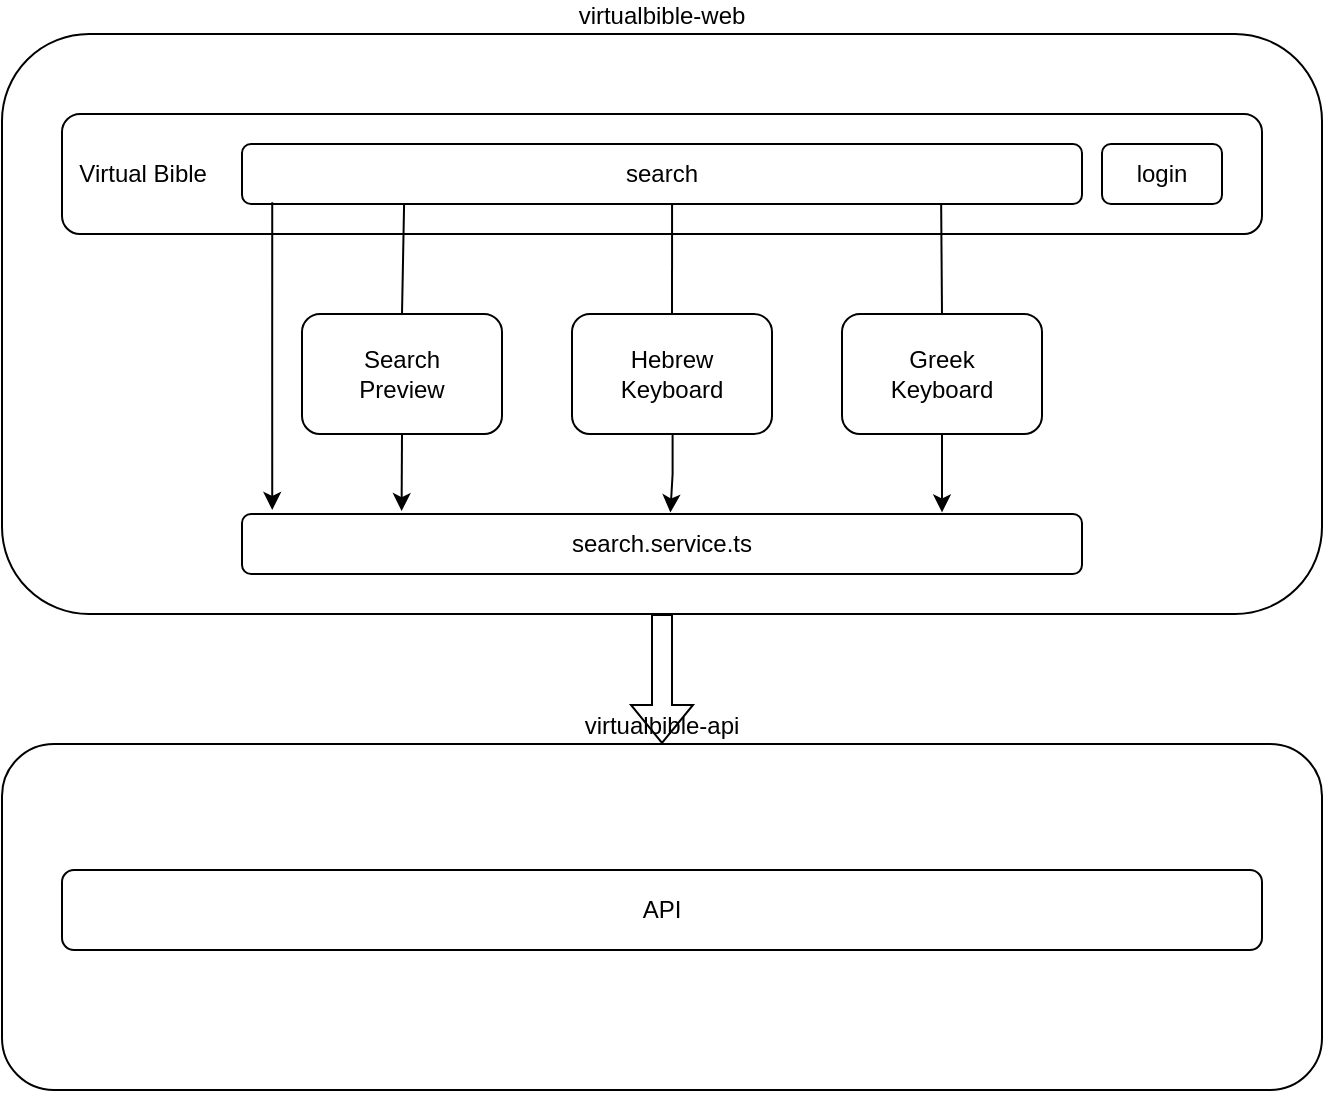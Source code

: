 <mxfile version="24.8.9">
  <diagram name="Page-1" id="XmDNyY39khyLWt8Rqw_E">
    <mxGraphModel dx="1303" dy="826" grid="1" gridSize="10" guides="1" tooltips="1" connect="1" arrows="1" fold="1" page="1" pageScale="1" pageWidth="850" pageHeight="1100" math="0" shadow="0">
      <root>
        <mxCell id="0" />
        <mxCell id="1" parent="0" />
        <mxCell id="-Rp3sFje5-P1Gec0Q8yj-18" value="virtualbible-api" style="rounded=1;whiteSpace=wrap;html=1;labelPosition=center;verticalLabelPosition=top;align=center;verticalAlign=bottom;" vertex="1" parent="1">
          <mxGeometry x="90" y="455" width="660" height="173" as="geometry" />
        </mxCell>
        <mxCell id="-Rp3sFje5-P1Gec0Q8yj-17" value="virtualbible-web" style="rounded=1;whiteSpace=wrap;html=1;labelPosition=center;verticalLabelPosition=top;align=center;verticalAlign=bottom;" vertex="1" parent="1">
          <mxGeometry x="90" y="100" width="660" height="290" as="geometry" />
        </mxCell>
        <mxCell id="-Rp3sFje5-P1Gec0Q8yj-1" value="&amp;nbsp; Virtual Bible" style="rounded=1;whiteSpace=wrap;html=1;align=left;" vertex="1" parent="1">
          <mxGeometry x="120" y="140" width="600" height="60" as="geometry" />
        </mxCell>
        <mxCell id="-Rp3sFje5-P1Gec0Q8yj-2" value="search" style="rounded=1;whiteSpace=wrap;html=1;" vertex="1" parent="1">
          <mxGeometry x="210" y="155" width="420" height="30" as="geometry" />
        </mxCell>
        <mxCell id="-Rp3sFje5-P1Gec0Q8yj-3" value="Search&lt;div&gt;Preview&lt;/div&gt;" style="rounded=1;whiteSpace=wrap;html=1;align=center;" vertex="1" parent="1">
          <mxGeometry x="240" y="240" width="100" height="60" as="geometry" />
        </mxCell>
        <mxCell id="-Rp3sFje5-P1Gec0Q8yj-12" style="edgeStyle=orthogonalEdgeStyle;rounded=0;orthogonalLoop=1;jettySize=auto;html=1;exitX=0.503;exitY=0.932;exitDx=0;exitDy=0;entryX=0.51;entryY=-0.125;entryDx=0;entryDy=0;entryPerimeter=0;exitPerimeter=0;" edge="1" parent="1" source="-Rp3sFje5-P1Gec0Q8yj-4">
          <mxGeometry relative="1" as="geometry">
            <mxPoint x="425" y="303" as="sourcePoint" />
            <mxPoint x="424.2" y="339.25" as="targetPoint" />
          </mxGeometry>
        </mxCell>
        <mxCell id="-Rp3sFje5-P1Gec0Q8yj-4" value="Hebrew&lt;div&gt;Keyboard&lt;/div&gt;" style="rounded=1;whiteSpace=wrap;html=1;align=center;" vertex="1" parent="1">
          <mxGeometry x="375" y="240" width="100" height="60" as="geometry" />
        </mxCell>
        <mxCell id="-Rp3sFje5-P1Gec0Q8yj-5" value="Greek&lt;div&gt;Keyboard&lt;/div&gt;" style="rounded=1;whiteSpace=wrap;html=1;align=center;" vertex="1" parent="1">
          <mxGeometry x="510" y="240" width="100" height="60" as="geometry" />
        </mxCell>
        <mxCell id="-Rp3sFje5-P1Gec0Q8yj-6" value="" style="endArrow=none;html=1;rounded=0;exitX=0.5;exitY=0;exitDx=0;exitDy=0;entryX=0.193;entryY=0.988;entryDx=0;entryDy=0;entryPerimeter=0;" edge="1" parent="1" source="-Rp3sFje5-P1Gec0Q8yj-3" target="-Rp3sFje5-P1Gec0Q8yj-2">
          <mxGeometry width="50" height="50" relative="1" as="geometry">
            <mxPoint x="400" y="370" as="sourcePoint" />
            <mxPoint x="291" y="190" as="targetPoint" />
          </mxGeometry>
        </mxCell>
        <mxCell id="-Rp3sFje5-P1Gec0Q8yj-7" value="" style="endArrow=none;html=1;rounded=0;exitX=0.5;exitY=0;exitDx=0;exitDy=0;entryX=0.512;entryY=0.986;entryDx=0;entryDy=0;entryPerimeter=0;" edge="1" parent="1" source="-Rp3sFje5-P1Gec0Q8yj-4" target="-Rp3sFje5-P1Gec0Q8yj-2">
          <mxGeometry width="50" height="50" relative="1" as="geometry">
            <mxPoint x="424" y="240" as="sourcePoint" />
            <mxPoint x="425" y="210" as="targetPoint" />
          </mxGeometry>
        </mxCell>
        <mxCell id="-Rp3sFje5-P1Gec0Q8yj-8" value="" style="endArrow=none;html=1;rounded=0;entryX=0.149;entryY=1.193;entryDx=0;entryDy=0;entryPerimeter=0;exitX=0.5;exitY=0;exitDx=0;exitDy=0;" edge="1" parent="1" source="-Rp3sFje5-P1Gec0Q8yj-5">
          <mxGeometry width="50" height="50" relative="1" as="geometry">
            <mxPoint x="559.58" y="234" as="sourcePoint" />
            <mxPoint x="559.58" y="185" as="targetPoint" />
          </mxGeometry>
        </mxCell>
        <mxCell id="-Rp3sFje5-P1Gec0Q8yj-9" value="login" style="rounded=1;whiteSpace=wrap;html=1;" vertex="1" parent="1">
          <mxGeometry x="640" y="155" width="60" height="30" as="geometry" />
        </mxCell>
        <mxCell id="-Rp3sFje5-P1Gec0Q8yj-10" value="search.service.ts" style="rounded=1;whiteSpace=wrap;html=1;" vertex="1" parent="1">
          <mxGeometry x="210" y="340" width="420" height="30" as="geometry" />
        </mxCell>
        <mxCell id="-Rp3sFje5-P1Gec0Q8yj-11" style="edgeStyle=orthogonalEdgeStyle;rounded=0;orthogonalLoop=1;jettySize=auto;html=1;exitX=0.5;exitY=1;exitDx=0;exitDy=0;entryX=0.19;entryY=-0.048;entryDx=0;entryDy=0;entryPerimeter=0;" edge="1" parent="1" source="-Rp3sFje5-P1Gec0Q8yj-3" target="-Rp3sFje5-P1Gec0Q8yj-10">
          <mxGeometry relative="1" as="geometry">
            <mxPoint x="280" y="320" as="targetPoint" />
          </mxGeometry>
        </mxCell>
        <mxCell id="-Rp3sFje5-P1Gec0Q8yj-14" style="edgeStyle=orthogonalEdgeStyle;rounded=0;orthogonalLoop=1;jettySize=auto;html=1;exitX=0.5;exitY=1;exitDx=0;exitDy=0;entryX=0.85;entryY=-0.027;entryDx=0;entryDy=0;entryPerimeter=0;" edge="1" parent="1">
          <mxGeometry relative="1" as="geometry">
            <mxPoint x="553" y="300" as="sourcePoint" />
            <mxPoint x="560.0" y="339.19" as="targetPoint" />
          </mxGeometry>
        </mxCell>
        <mxCell id="-Rp3sFje5-P1Gec0Q8yj-15" style="edgeStyle=orthogonalEdgeStyle;rounded=0;orthogonalLoop=1;jettySize=auto;html=1;exitX=0.036;exitY=0.969;exitDx=0;exitDy=0;entryX=0.036;entryY=-0.068;entryDx=0;entryDy=0;entryPerimeter=0;exitPerimeter=0;" edge="1" parent="1" source="-Rp3sFje5-P1Gec0Q8yj-2" target="-Rp3sFje5-P1Gec0Q8yj-10">
          <mxGeometry relative="1" as="geometry">
            <mxPoint x="240.8" y="185.87" as="sourcePoint" />
            <mxPoint x="244.08" y="339.19" as="targetPoint" />
          </mxGeometry>
        </mxCell>
        <mxCell id="-Rp3sFje5-P1Gec0Q8yj-16" value="API" style="rounded=1;whiteSpace=wrap;html=1;" vertex="1" parent="1">
          <mxGeometry x="120" y="518" width="600" height="40" as="geometry" />
        </mxCell>
        <mxCell id="-Rp3sFje5-P1Gec0Q8yj-19" value="" style="shape=flexArrow;endArrow=classic;html=1;rounded=0;exitX=0.5;exitY=1;exitDx=0;exitDy=0;entryX=0.5;entryY=0;entryDx=0;entryDy=0;" edge="1" parent="1" source="-Rp3sFje5-P1Gec0Q8yj-17" target="-Rp3sFje5-P1Gec0Q8yj-18">
          <mxGeometry width="50" height="50" relative="1" as="geometry">
            <mxPoint x="360" y="480" as="sourcePoint" />
            <mxPoint x="400" y="550" as="targetPoint" />
          </mxGeometry>
        </mxCell>
      </root>
    </mxGraphModel>
  </diagram>
</mxfile>
